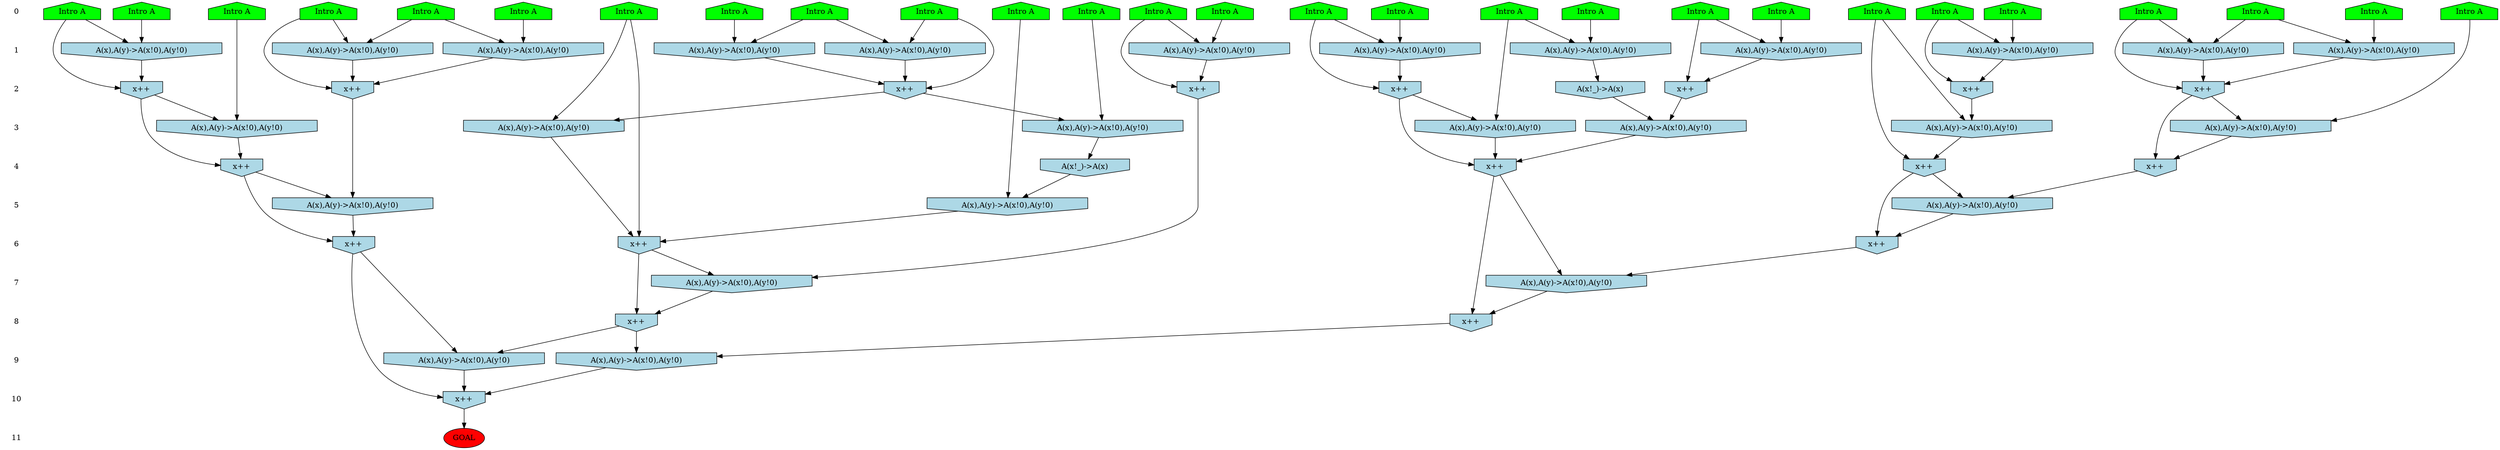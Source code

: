 /* Compression of 1 causal flows obtained in average at 2.959554E+00 t.u */
/* Compressed causal flows were: [952] */
digraph G{
 ranksep=.5 ; 
{ rank = same ; "0" [shape=plaintext] ; node_1 [label ="Intro A", shape=house, style=filled, fillcolor=green] ;
node_2 [label ="Intro A", shape=house, style=filled, fillcolor=green] ;
node_3 [label ="Intro A", shape=house, style=filled, fillcolor=green] ;
node_4 [label ="Intro A", shape=house, style=filled, fillcolor=green] ;
node_5 [label ="Intro A", shape=house, style=filled, fillcolor=green] ;
node_6 [label ="Intro A", shape=house, style=filled, fillcolor=green] ;
node_7 [label ="Intro A", shape=house, style=filled, fillcolor=green] ;
node_8 [label ="Intro A", shape=house, style=filled, fillcolor=green] ;
node_9 [label ="Intro A", shape=house, style=filled, fillcolor=green] ;
node_10 [label ="Intro A", shape=house, style=filled, fillcolor=green] ;
node_11 [label ="Intro A", shape=house, style=filled, fillcolor=green] ;
node_12 [label ="Intro A", shape=house, style=filled, fillcolor=green] ;
node_13 [label ="Intro A", shape=house, style=filled, fillcolor=green] ;
node_14 [label ="Intro A", shape=house, style=filled, fillcolor=green] ;
node_15 [label ="Intro A", shape=house, style=filled, fillcolor=green] ;
node_16 [label ="Intro A", shape=house, style=filled, fillcolor=green] ;
node_17 [label ="Intro A", shape=house, style=filled, fillcolor=green] ;
node_18 [label ="Intro A", shape=house, style=filled, fillcolor=green] ;
node_19 [label ="Intro A", shape=house, style=filled, fillcolor=green] ;
node_20 [label ="Intro A", shape=house, style=filled, fillcolor=green] ;
node_21 [label ="Intro A", shape=house, style=filled, fillcolor=green] ;
node_22 [label ="Intro A", shape=house, style=filled, fillcolor=green] ;
node_23 [label ="Intro A", shape=house, style=filled, fillcolor=green] ;
node_24 [label ="Intro A", shape=house, style=filled, fillcolor=green] ;
node_25 [label ="Intro A", shape=house, style=filled, fillcolor=green] ;
node_26 [label ="Intro A", shape=house, style=filled, fillcolor=green] ;
node_27 [label ="Intro A", shape=house, style=filled, fillcolor=green] ;
}
{ rank = same ; "1" [shape=plaintext] ; node_28 [label="A(x),A(y)->A(x!0),A(y!0)", shape=invhouse, style=filled, fillcolor = lightblue] ;
node_29 [label="A(x),A(y)->A(x!0),A(y!0)", shape=invhouse, style=filled, fillcolor = lightblue] ;
node_31 [label="A(x),A(y)->A(x!0),A(y!0)", shape=invhouse, style=filled, fillcolor = lightblue] ;
node_32 [label="A(x),A(y)->A(x!0),A(y!0)", shape=invhouse, style=filled, fillcolor = lightblue] ;
node_33 [label="A(x),A(y)->A(x!0),A(y!0)", shape=invhouse, style=filled, fillcolor = lightblue] ;
node_35 [label="A(x),A(y)->A(x!0),A(y!0)", shape=invhouse, style=filled, fillcolor = lightblue] ;
node_36 [label="A(x),A(y)->A(x!0),A(y!0)", shape=invhouse, style=filled, fillcolor = lightblue] ;
node_38 [label="A(x),A(y)->A(x!0),A(y!0)", shape=invhouse, style=filled, fillcolor = lightblue] ;
node_41 [label="A(x),A(y)->A(x!0),A(y!0)", shape=invhouse, style=filled, fillcolor = lightblue] ;
node_42 [label="A(x),A(y)->A(x!0),A(y!0)", shape=invhouse, style=filled, fillcolor = lightblue] ;
node_44 [label="A(x),A(y)->A(x!0),A(y!0)", shape=invhouse, style=filled, fillcolor = lightblue] ;
node_52 [label="A(x),A(y)->A(x!0),A(y!0)", shape=invhouse, style=filled, fillcolor = lightblue] ;
}
{ rank = same ; "2" [shape=plaintext] ; node_30 [label="x++", shape=invhouse, style=filled, fillcolor = lightblue] ;
node_37 [label="x++", shape=invhouse, style=filled, fillcolor = lightblue] ;
node_39 [label="A(x!_)->A(x)", shape=invhouse, style=filled, fillcolor = lightblue] ;
node_40 [label="x++", shape=invhouse, style=filled, fillcolor = lightblue] ;
node_43 [label="x++", shape=invhouse, style=filled, fillcolor = lightblue] ;
node_45 [label="x++", shape=invhouse, style=filled, fillcolor = lightblue] ;
node_48 [label="x++", shape=invhouse, style=filled, fillcolor = lightblue] ;
node_53 [label="x++", shape=invhouse, style=filled, fillcolor = lightblue] ;
node_62 [label="x++", shape=invhouse, style=filled, fillcolor = lightblue] ;
}
{ rank = same ; "3" [shape=plaintext] ; node_34 [label="A(x),A(y)->A(x!0),A(y!0)", shape=invhouse, style=filled, fillcolor = lightblue] ;
node_46 [label="A(x),A(y)->A(x!0),A(y!0)", shape=invhouse, style=filled, fillcolor = lightblue] ;
node_49 [label="A(x),A(y)->A(x!0),A(y!0)", shape=invhouse, style=filled, fillcolor = lightblue] ;
node_50 [label="A(x),A(y)->A(x!0),A(y!0)", shape=invhouse, style=filled, fillcolor = lightblue] ;
node_54 [label="A(x),A(y)->A(x!0),A(y!0)", shape=invhouse, style=filled, fillcolor = lightblue] ;
node_55 [label="A(x),A(y)->A(x!0),A(y!0)", shape=invhouse, style=filled, fillcolor = lightblue] ;
node_56 [label="A(x),A(y)->A(x!0),A(y!0)", shape=invhouse, style=filled, fillcolor = lightblue] ;
}
{ rank = same ; "4" [shape=plaintext] ; node_47 [label="x++", shape=invhouse, style=filled, fillcolor = lightblue] ;
node_51 [label="x++", shape=invhouse, style=filled, fillcolor = lightblue] ;
node_57 [label="A(x!_)->A(x)", shape=invhouse, style=filled, fillcolor = lightblue] ;
node_58 [label="x++", shape=invhouse, style=filled, fillcolor = lightblue] ;
node_60 [label="x++", shape=invhouse, style=filled, fillcolor = lightblue] ;
}
{ rank = same ; "5" [shape=plaintext] ; node_59 [label="A(x),A(y)->A(x!0),A(y!0)", shape=invhouse, style=filled, fillcolor = lightblue] ;
node_61 [label="A(x),A(y)->A(x!0),A(y!0)", shape=invhouse, style=filled, fillcolor = lightblue] ;
node_63 [label="A(x),A(y)->A(x!0),A(y!0)", shape=invhouse, style=filled, fillcolor = lightblue] ;
}
{ rank = same ; "6" [shape=plaintext] ; node_64 [label="x++", shape=invhouse, style=filled, fillcolor = lightblue] ;
node_65 [label="x++", shape=invhouse, style=filled, fillcolor = lightblue] ;
node_71 [label="x++", shape=invhouse, style=filled, fillcolor = lightblue] ;
}
{ rank = same ; "7" [shape=plaintext] ; node_66 [label="A(x),A(y)->A(x!0),A(y!0)", shape=invhouse, style=filled, fillcolor = lightblue] ;
node_68 [label="A(x),A(y)->A(x!0),A(y!0)", shape=invhouse, style=filled, fillcolor = lightblue] ;
}
{ rank = same ; "8" [shape=plaintext] ; node_67 [label="x++", shape=invhouse, style=filled, fillcolor = lightblue] ;
node_69 [label="x++", shape=invhouse, style=filled, fillcolor = lightblue] ;
}
{ rank = same ; "9" [shape=plaintext] ; node_70 [label="A(x),A(y)->A(x!0),A(y!0)", shape=invhouse, style=filled, fillcolor = lightblue] ;
node_72 [label="A(x),A(y)->A(x!0),A(y!0)", shape=invhouse, style=filled, fillcolor = lightblue] ;
}
{ rank = same ; "10" [shape=plaintext] ; node_73 [label="x++", shape=invhouse, style=filled, fillcolor = lightblue] ;
}
{ rank = same ; "11" [shape=plaintext] ; node_74 [label ="GOAL", style=filled, fillcolor=red] ;
}
"0" -> "1" [style="invis"]; 
"1" -> "2" [style="invis"]; 
"2" -> "3" [style="invis"]; 
"3" -> "4" [style="invis"]; 
"4" -> "5" [style="invis"]; 
"5" -> "6" [style="invis"]; 
"6" -> "7" [style="invis"]; 
"7" -> "8" [style="invis"]; 
"8" -> "9" [style="invis"]; 
"9" -> "10" [style="invis"]; 
"10" -> "11" [style="invis"]; 
node_3 -> node_28
node_19 -> node_28
node_25 -> node_29
node_27 -> node_29
node_27 -> node_30
node_29 -> node_30
node_17 -> node_31
node_24 -> node_31
node_8 -> node_32
node_12 -> node_32
node_16 -> node_33
node_17 -> node_33
node_4 -> node_34
node_30 -> node_34
node_4 -> node_35
node_7 -> node_35
node_1 -> node_36
node_13 -> node_36
node_16 -> node_37
node_31 -> node_37
node_33 -> node_37
node_2 -> node_38
node_22 -> node_38
node_35 -> node_39
node_13 -> node_40
node_36 -> node_40
node_6 -> node_41
node_15 -> node_41
node_8 -> node_42
node_18 -> node_42
node_3 -> node_43
node_28 -> node_43
node_14 -> node_44
node_20 -> node_44
node_12 -> node_45
node_32 -> node_45
node_42 -> node_45
node_39 -> node_46
node_43 -> node_46
node_30 -> node_47
node_34 -> node_47
node_46 -> node_47
node_15 -> node_48
node_41 -> node_48
node_11 -> node_49
node_37 -> node_49
node_21 -> node_50
node_45 -> node_50
node_37 -> node_51
node_49 -> node_51
node_22 -> node_52
node_23 -> node_52
node_2 -> node_53
node_38 -> node_53
node_52 -> node_53
node_26 -> node_54
node_48 -> node_54
node_5 -> node_55
node_45 -> node_55
node_9 -> node_56
node_40 -> node_56
node_55 -> node_57
node_48 -> node_58
node_54 -> node_58
node_53 -> node_59
node_58 -> node_59
node_9 -> node_60
node_56 -> node_60
node_10 -> node_61
node_57 -> node_61
node_20 -> node_62
node_44 -> node_62
node_51 -> node_63
node_60 -> node_63
node_21 -> node_64
node_50 -> node_64
node_61 -> node_64
node_60 -> node_65
node_63 -> node_65
node_62 -> node_66
node_64 -> node_66
node_64 -> node_67
node_66 -> node_67
node_47 -> node_68
node_65 -> node_68
node_47 -> node_69
node_68 -> node_69
node_67 -> node_70
node_69 -> node_70
node_58 -> node_71
node_59 -> node_71
node_67 -> node_72
node_71 -> node_72
node_70 -> node_73
node_71 -> node_73
node_72 -> node_73
node_73 -> node_74
}
/*
 Dot generation time: 0.000225
*/